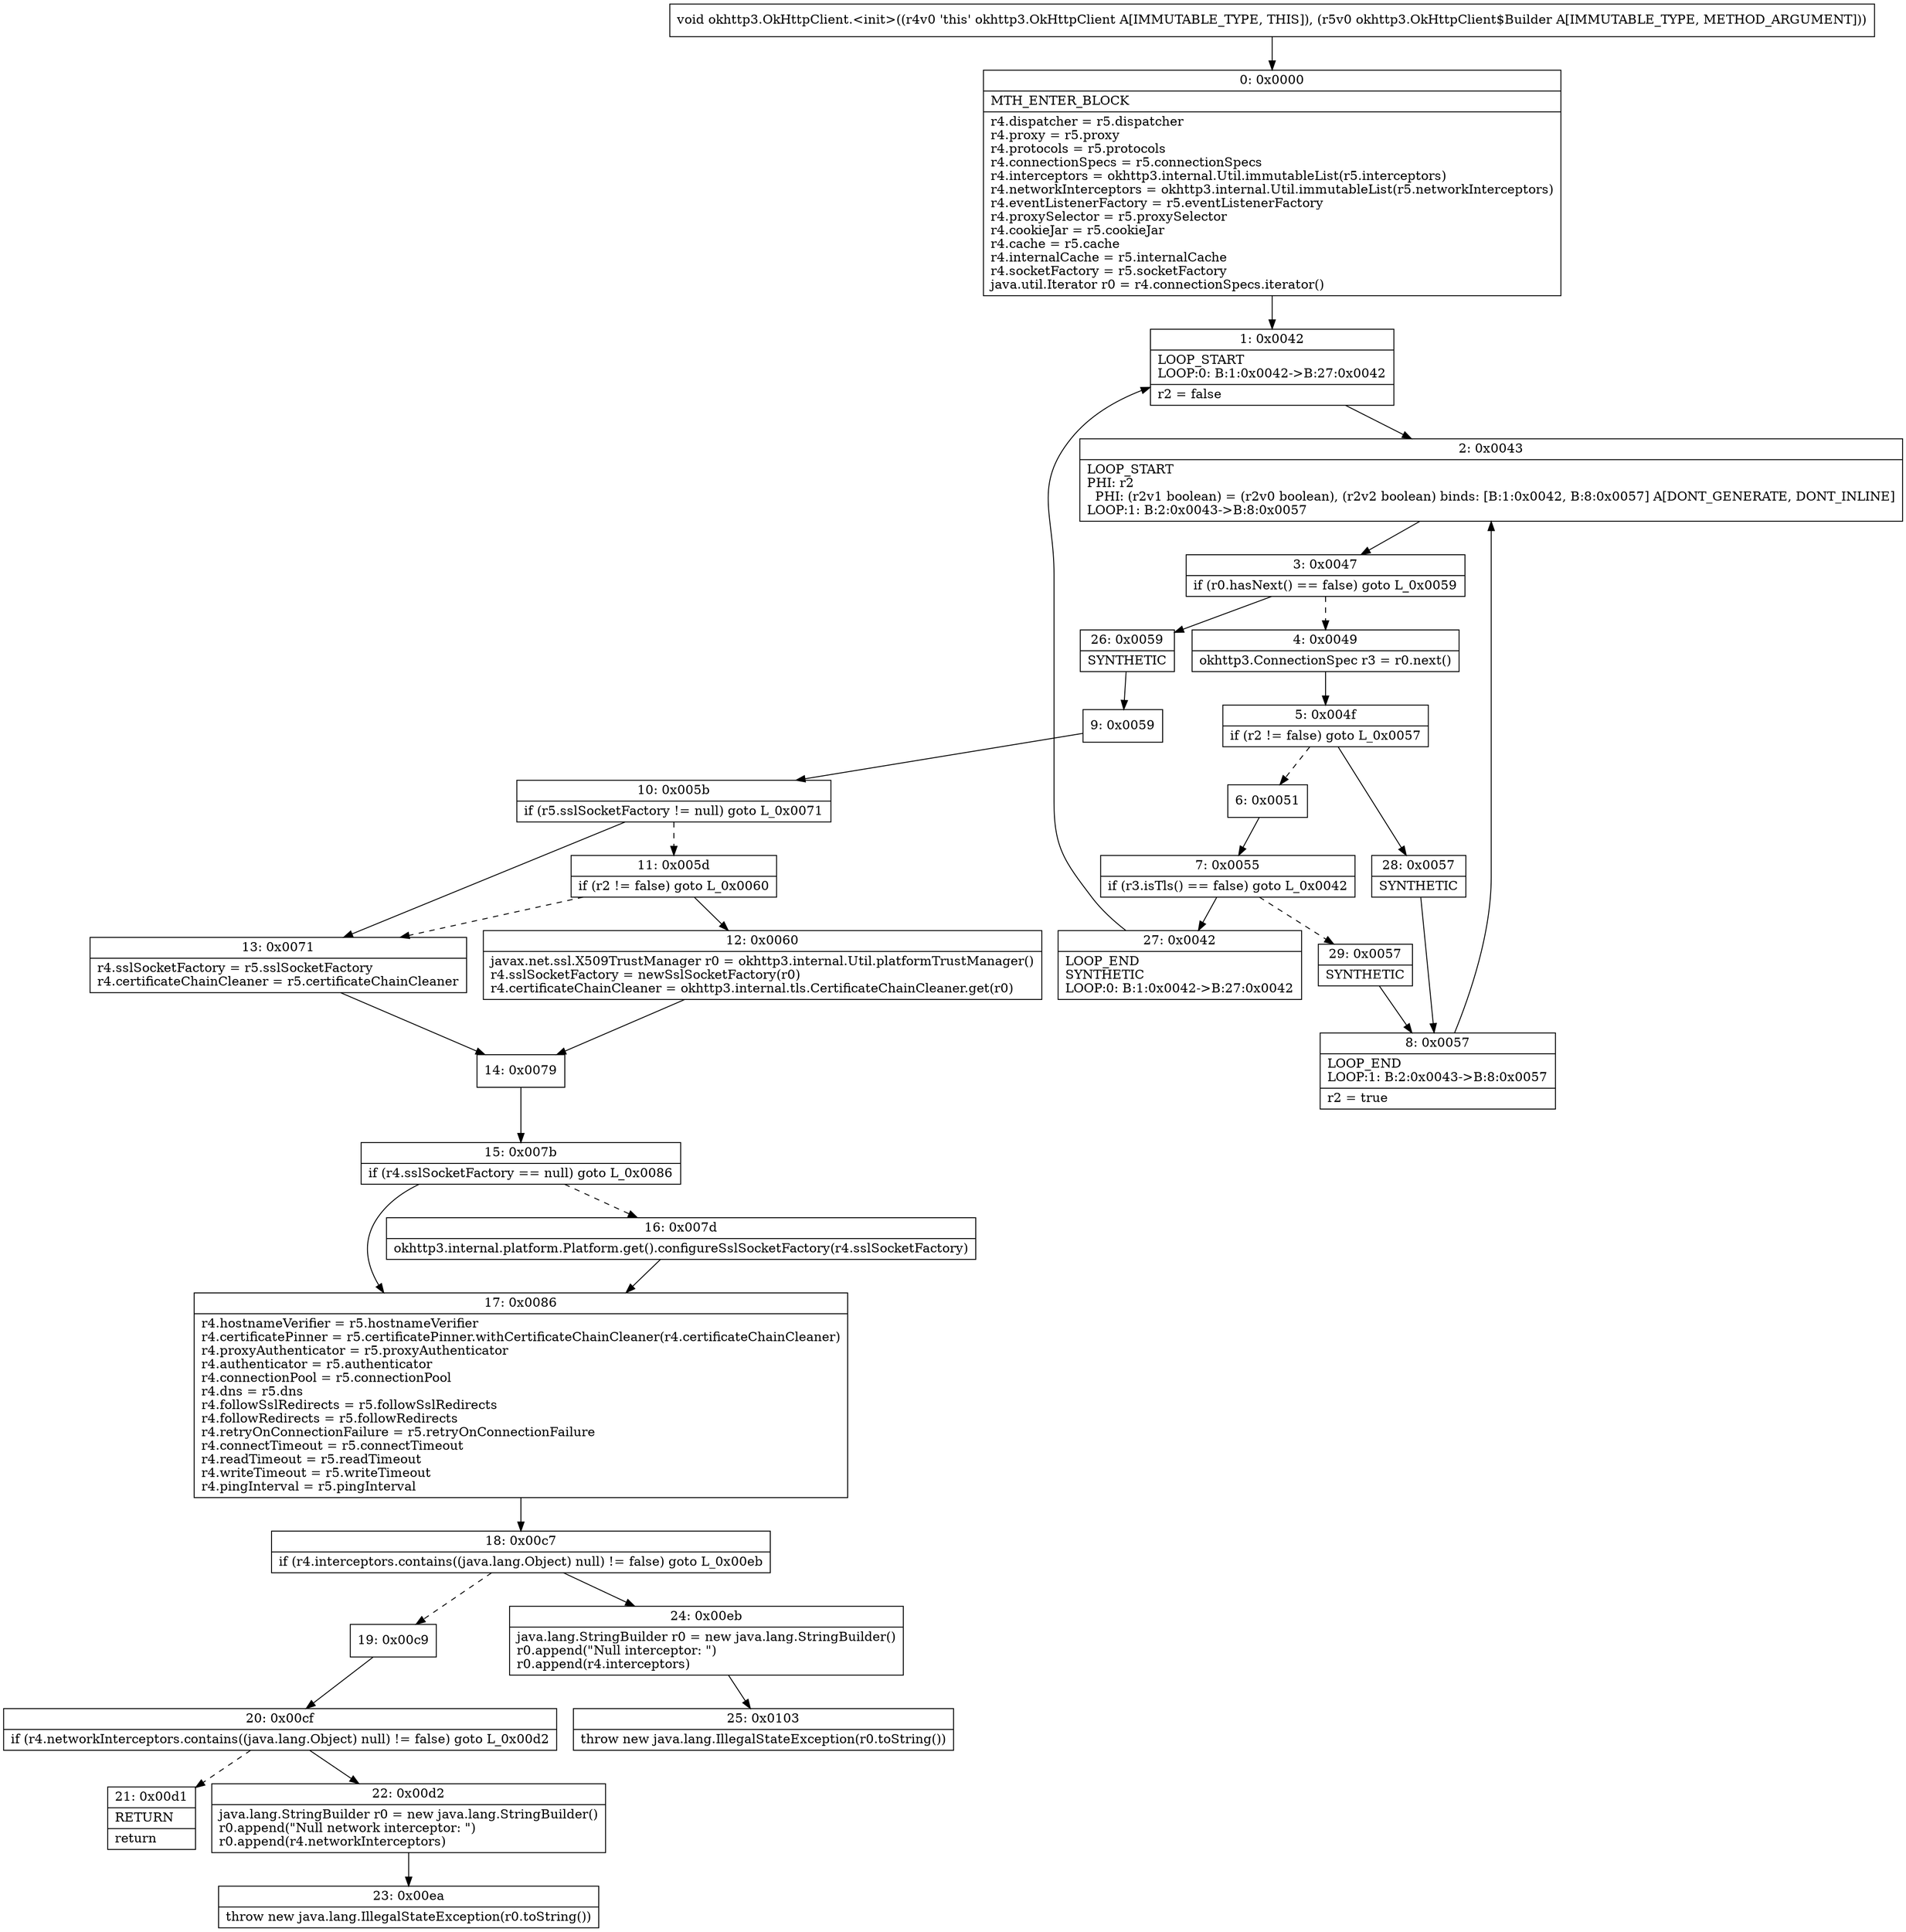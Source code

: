 digraph "CFG forokhttp3.OkHttpClient.\<init\>(Lokhttp3\/OkHttpClient$Builder;)V" {
Node_0 [shape=record,label="{0\:\ 0x0000|MTH_ENTER_BLOCK\l|r4.dispatcher = r5.dispatcher\lr4.proxy = r5.proxy\lr4.protocols = r5.protocols\lr4.connectionSpecs = r5.connectionSpecs\lr4.interceptors = okhttp3.internal.Util.immutableList(r5.interceptors)\lr4.networkInterceptors = okhttp3.internal.Util.immutableList(r5.networkInterceptors)\lr4.eventListenerFactory = r5.eventListenerFactory\lr4.proxySelector = r5.proxySelector\lr4.cookieJar = r5.cookieJar\lr4.cache = r5.cache\lr4.internalCache = r5.internalCache\lr4.socketFactory = r5.socketFactory\ljava.util.Iterator r0 = r4.connectionSpecs.iterator()\l}"];
Node_1 [shape=record,label="{1\:\ 0x0042|LOOP_START\lLOOP:0: B:1:0x0042\-\>B:27:0x0042\l|r2 = false\l}"];
Node_2 [shape=record,label="{2\:\ 0x0043|LOOP_START\lPHI: r2 \l  PHI: (r2v1 boolean) = (r2v0 boolean), (r2v2 boolean) binds: [B:1:0x0042, B:8:0x0057] A[DONT_GENERATE, DONT_INLINE]\lLOOP:1: B:2:0x0043\-\>B:8:0x0057\l}"];
Node_3 [shape=record,label="{3\:\ 0x0047|if (r0.hasNext() == false) goto L_0x0059\l}"];
Node_4 [shape=record,label="{4\:\ 0x0049|okhttp3.ConnectionSpec r3 = r0.next()\l}"];
Node_5 [shape=record,label="{5\:\ 0x004f|if (r2 != false) goto L_0x0057\l}"];
Node_6 [shape=record,label="{6\:\ 0x0051}"];
Node_7 [shape=record,label="{7\:\ 0x0055|if (r3.isTls() == false) goto L_0x0042\l}"];
Node_8 [shape=record,label="{8\:\ 0x0057|LOOP_END\lLOOP:1: B:2:0x0043\-\>B:8:0x0057\l|r2 = true\l}"];
Node_9 [shape=record,label="{9\:\ 0x0059}"];
Node_10 [shape=record,label="{10\:\ 0x005b|if (r5.sslSocketFactory != null) goto L_0x0071\l}"];
Node_11 [shape=record,label="{11\:\ 0x005d|if (r2 != false) goto L_0x0060\l}"];
Node_12 [shape=record,label="{12\:\ 0x0060|javax.net.ssl.X509TrustManager r0 = okhttp3.internal.Util.platformTrustManager()\lr4.sslSocketFactory = newSslSocketFactory(r0)\lr4.certificateChainCleaner = okhttp3.internal.tls.CertificateChainCleaner.get(r0)\l}"];
Node_13 [shape=record,label="{13\:\ 0x0071|r4.sslSocketFactory = r5.sslSocketFactory\lr4.certificateChainCleaner = r5.certificateChainCleaner\l}"];
Node_14 [shape=record,label="{14\:\ 0x0079}"];
Node_15 [shape=record,label="{15\:\ 0x007b|if (r4.sslSocketFactory == null) goto L_0x0086\l}"];
Node_16 [shape=record,label="{16\:\ 0x007d|okhttp3.internal.platform.Platform.get().configureSslSocketFactory(r4.sslSocketFactory)\l}"];
Node_17 [shape=record,label="{17\:\ 0x0086|r4.hostnameVerifier = r5.hostnameVerifier\lr4.certificatePinner = r5.certificatePinner.withCertificateChainCleaner(r4.certificateChainCleaner)\lr4.proxyAuthenticator = r5.proxyAuthenticator\lr4.authenticator = r5.authenticator\lr4.connectionPool = r5.connectionPool\lr4.dns = r5.dns\lr4.followSslRedirects = r5.followSslRedirects\lr4.followRedirects = r5.followRedirects\lr4.retryOnConnectionFailure = r5.retryOnConnectionFailure\lr4.connectTimeout = r5.connectTimeout\lr4.readTimeout = r5.readTimeout\lr4.writeTimeout = r5.writeTimeout\lr4.pingInterval = r5.pingInterval\l}"];
Node_18 [shape=record,label="{18\:\ 0x00c7|if (r4.interceptors.contains((java.lang.Object) null) != false) goto L_0x00eb\l}"];
Node_19 [shape=record,label="{19\:\ 0x00c9}"];
Node_20 [shape=record,label="{20\:\ 0x00cf|if (r4.networkInterceptors.contains((java.lang.Object) null) != false) goto L_0x00d2\l}"];
Node_21 [shape=record,label="{21\:\ 0x00d1|RETURN\l|return\l}"];
Node_22 [shape=record,label="{22\:\ 0x00d2|java.lang.StringBuilder r0 = new java.lang.StringBuilder()\lr0.append(\"Null network interceptor: \")\lr0.append(r4.networkInterceptors)\l}"];
Node_23 [shape=record,label="{23\:\ 0x00ea|throw new java.lang.IllegalStateException(r0.toString())\l}"];
Node_24 [shape=record,label="{24\:\ 0x00eb|java.lang.StringBuilder r0 = new java.lang.StringBuilder()\lr0.append(\"Null interceptor: \")\lr0.append(r4.interceptors)\l}"];
Node_25 [shape=record,label="{25\:\ 0x0103|throw new java.lang.IllegalStateException(r0.toString())\l}"];
Node_26 [shape=record,label="{26\:\ 0x0059|SYNTHETIC\l}"];
Node_27 [shape=record,label="{27\:\ 0x0042|LOOP_END\lSYNTHETIC\lLOOP:0: B:1:0x0042\-\>B:27:0x0042\l}"];
Node_28 [shape=record,label="{28\:\ 0x0057|SYNTHETIC\l}"];
Node_29 [shape=record,label="{29\:\ 0x0057|SYNTHETIC\l}"];
MethodNode[shape=record,label="{void okhttp3.OkHttpClient.\<init\>((r4v0 'this' okhttp3.OkHttpClient A[IMMUTABLE_TYPE, THIS]), (r5v0 okhttp3.OkHttpClient$Builder A[IMMUTABLE_TYPE, METHOD_ARGUMENT])) }"];
MethodNode -> Node_0;
Node_0 -> Node_1;
Node_1 -> Node_2;
Node_2 -> Node_3;
Node_3 -> Node_4[style=dashed];
Node_3 -> Node_26;
Node_4 -> Node_5;
Node_5 -> Node_6[style=dashed];
Node_5 -> Node_28;
Node_6 -> Node_7;
Node_7 -> Node_27;
Node_7 -> Node_29[style=dashed];
Node_8 -> Node_2;
Node_9 -> Node_10;
Node_10 -> Node_11[style=dashed];
Node_10 -> Node_13;
Node_11 -> Node_12;
Node_11 -> Node_13[style=dashed];
Node_12 -> Node_14;
Node_13 -> Node_14;
Node_14 -> Node_15;
Node_15 -> Node_16[style=dashed];
Node_15 -> Node_17;
Node_16 -> Node_17;
Node_17 -> Node_18;
Node_18 -> Node_19[style=dashed];
Node_18 -> Node_24;
Node_19 -> Node_20;
Node_20 -> Node_21[style=dashed];
Node_20 -> Node_22;
Node_22 -> Node_23;
Node_24 -> Node_25;
Node_26 -> Node_9;
Node_27 -> Node_1;
Node_28 -> Node_8;
Node_29 -> Node_8;
}

